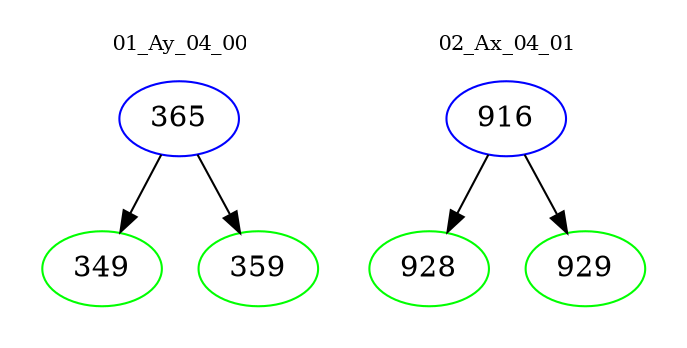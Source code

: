 digraph{
subgraph cluster_0 {
color = white
label = "01_Ay_04_00";
fontsize=10;
T0_365 [label="365", color="blue"]
T0_365 -> T0_349 [color="black"]
T0_349 [label="349", color="green"]
T0_365 -> T0_359 [color="black"]
T0_359 [label="359", color="green"]
}
subgraph cluster_1 {
color = white
label = "02_Ax_04_01";
fontsize=10;
T1_916 [label="916", color="blue"]
T1_916 -> T1_928 [color="black"]
T1_928 [label="928", color="green"]
T1_916 -> T1_929 [color="black"]
T1_929 [label="929", color="green"]
}
}
